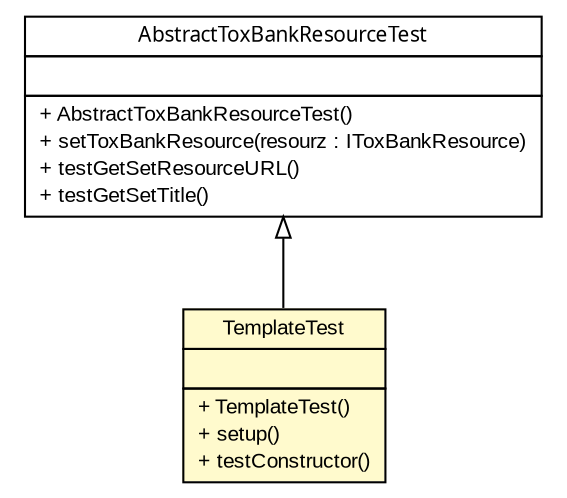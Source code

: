 #!/usr/local/bin/dot
#
# Class diagram 
# Generated by UmlGraph version 4.6 (http://www.spinellis.gr/sw/umlgraph)
#

digraph G {
	edge [fontname="arial",fontsize=10,labelfontname="arial",labelfontsize=10];
	node [fontname="arial",fontsize=10,shape=plaintext];
	// net.toxbank.client.resource.TemplateTest
	c312 [label=<<table border="0" cellborder="1" cellspacing="0" cellpadding="2" port="p" bgcolor="lemonChiffon" href="./TemplateTest.html">
		<tr><td><table border="0" cellspacing="0" cellpadding="1">
			<tr><td> TemplateTest </td></tr>
		</table></td></tr>
		<tr><td><table border="0" cellspacing="0" cellpadding="1">
			<tr><td align="left">  </td></tr>
		</table></td></tr>
		<tr><td><table border="0" cellspacing="0" cellpadding="1">
			<tr><td align="left"> + TemplateTest() </td></tr>
			<tr><td align="left"> + setup() </td></tr>
			<tr><td align="left"> + testConstructor() </td></tr>
		</table></td></tr>
		</table>>, fontname="arial", fontcolor="black", fontsize=10.0];
	// net.toxbank.client.resource.AbstractToxBankResourceTest
	c319 [label=<<table border="0" cellborder="1" cellspacing="0" cellpadding="2" port="p" href="./AbstractToxBankResourceTest.html">
		<tr><td><table border="0" cellspacing="0" cellpadding="1">
			<tr><td><font face="ariali"> AbstractToxBankResourceTest </font></td></tr>
		</table></td></tr>
		<tr><td><table border="0" cellspacing="0" cellpadding="1">
			<tr><td align="left">  </td></tr>
		</table></td></tr>
		<tr><td><table border="0" cellspacing="0" cellpadding="1">
			<tr><td align="left"> + AbstractToxBankResourceTest() </td></tr>
			<tr><td align="left"> + setToxBankResource(resourz : IToxBankResource) </td></tr>
			<tr><td align="left"> + testGetSetResourceURL() </td></tr>
			<tr><td align="left"> + testGetSetTitle() </td></tr>
		</table></td></tr>
		</table>>, fontname="arial", fontcolor="black", fontsize=10.0];
	//net.toxbank.client.resource.TemplateTest extends net.toxbank.client.resource.AbstractToxBankResourceTest
	c319:p -> c312:p [dir=back,arrowtail=empty];
}

